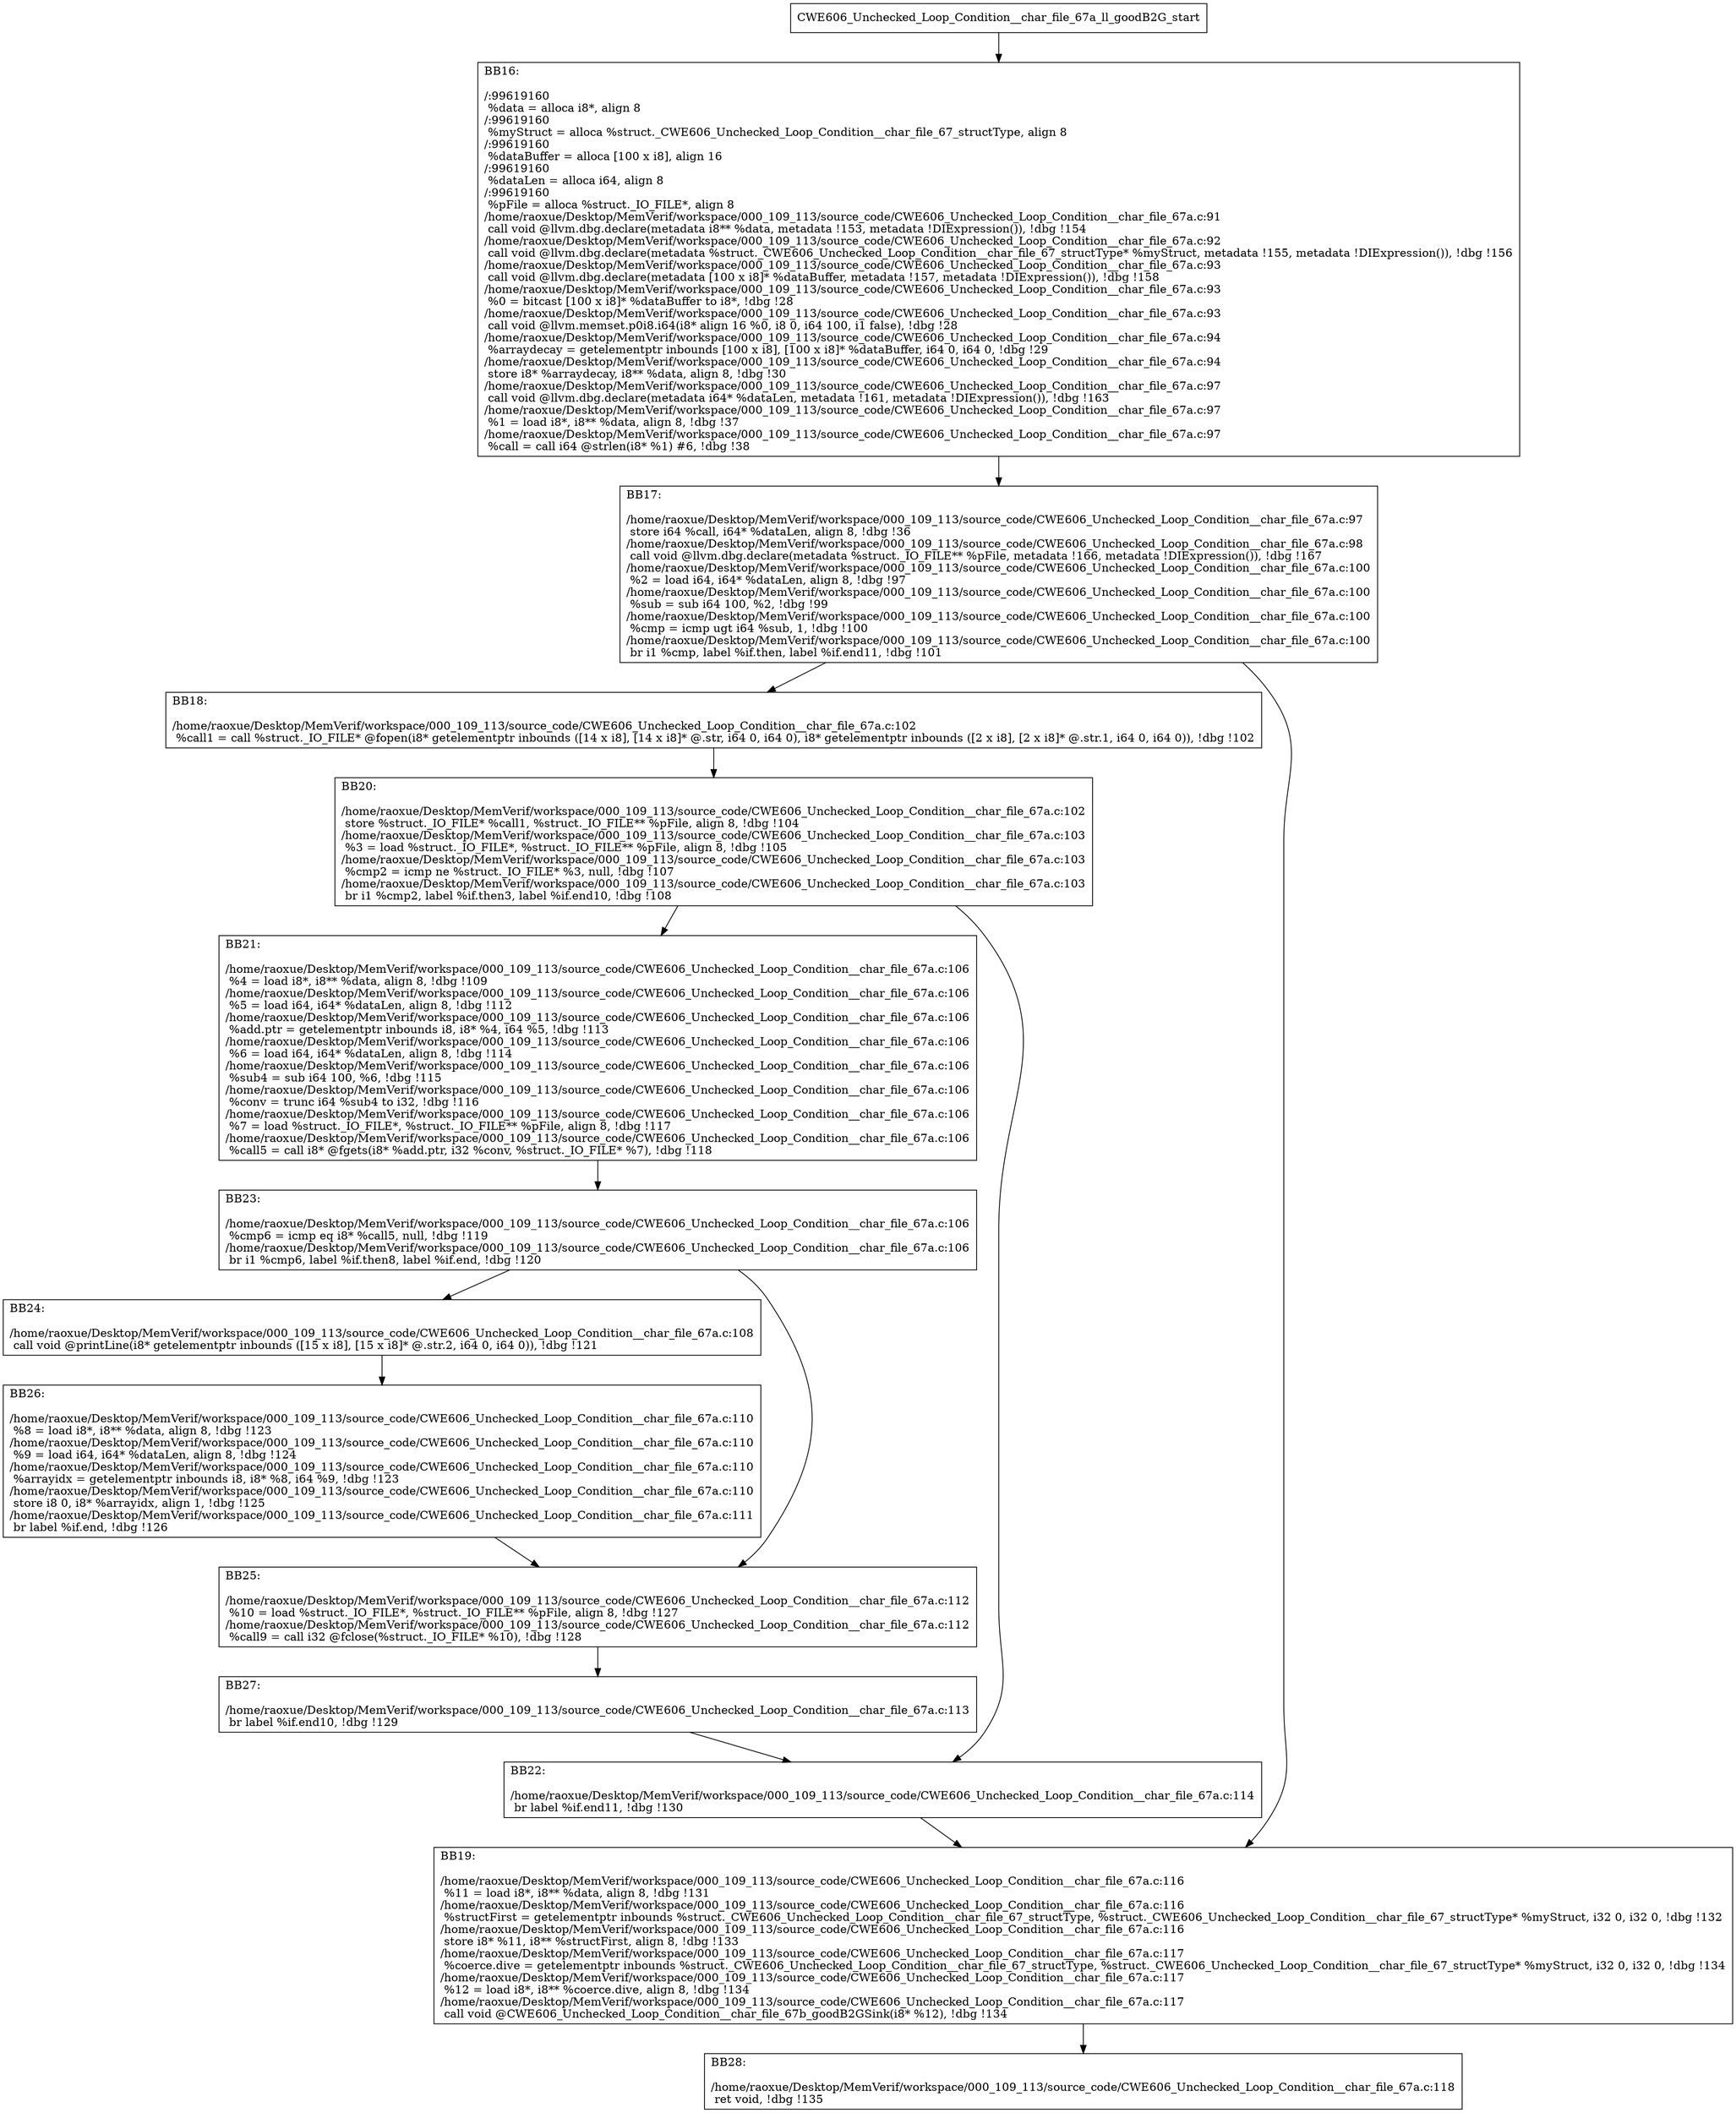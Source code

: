 digraph "CFG for'CWE606_Unchecked_Loop_Condition__char_file_67a_ll_goodB2G' function" {
	BBCWE606_Unchecked_Loop_Condition__char_file_67a_ll_goodB2G_start[shape=record,label="{CWE606_Unchecked_Loop_Condition__char_file_67a_ll_goodB2G_start}"];
	BBCWE606_Unchecked_Loop_Condition__char_file_67a_ll_goodB2G_start-> CWE606_Unchecked_Loop_Condition__char_file_67a_ll_goodB2GBB16;
	CWE606_Unchecked_Loop_Condition__char_file_67a_ll_goodB2GBB16 [shape=record, label="{BB16:\l\l/:99619160\l
  %data = alloca i8*, align 8\l
/:99619160\l
  %myStruct = alloca %struct._CWE606_Unchecked_Loop_Condition__char_file_67_structType, align 8\l
/:99619160\l
  %dataBuffer = alloca [100 x i8], align 16\l
/:99619160\l
  %dataLen = alloca i64, align 8\l
/:99619160\l
  %pFile = alloca %struct._IO_FILE*, align 8\l
/home/raoxue/Desktop/MemVerif/workspace/000_109_113/source_code/CWE606_Unchecked_Loop_Condition__char_file_67a.c:91\l
  call void @llvm.dbg.declare(metadata i8** %data, metadata !153, metadata !DIExpression()), !dbg !154\l
/home/raoxue/Desktop/MemVerif/workspace/000_109_113/source_code/CWE606_Unchecked_Loop_Condition__char_file_67a.c:92\l
  call void @llvm.dbg.declare(metadata %struct._CWE606_Unchecked_Loop_Condition__char_file_67_structType* %myStruct, metadata !155, metadata !DIExpression()), !dbg !156\l
/home/raoxue/Desktop/MemVerif/workspace/000_109_113/source_code/CWE606_Unchecked_Loop_Condition__char_file_67a.c:93\l
  call void @llvm.dbg.declare(metadata [100 x i8]* %dataBuffer, metadata !157, metadata !DIExpression()), !dbg !158\l
/home/raoxue/Desktop/MemVerif/workspace/000_109_113/source_code/CWE606_Unchecked_Loop_Condition__char_file_67a.c:93\l
  %0 = bitcast [100 x i8]* %dataBuffer to i8*, !dbg !28\l
/home/raoxue/Desktop/MemVerif/workspace/000_109_113/source_code/CWE606_Unchecked_Loop_Condition__char_file_67a.c:93\l
  call void @llvm.memset.p0i8.i64(i8* align 16 %0, i8 0, i64 100, i1 false), !dbg !28\l
/home/raoxue/Desktop/MemVerif/workspace/000_109_113/source_code/CWE606_Unchecked_Loop_Condition__char_file_67a.c:94\l
  %arraydecay = getelementptr inbounds [100 x i8], [100 x i8]* %dataBuffer, i64 0, i64 0, !dbg !29\l
/home/raoxue/Desktop/MemVerif/workspace/000_109_113/source_code/CWE606_Unchecked_Loop_Condition__char_file_67a.c:94\l
  store i8* %arraydecay, i8** %data, align 8, !dbg !30\l
/home/raoxue/Desktop/MemVerif/workspace/000_109_113/source_code/CWE606_Unchecked_Loop_Condition__char_file_67a.c:97\l
  call void @llvm.dbg.declare(metadata i64* %dataLen, metadata !161, metadata !DIExpression()), !dbg !163\l
/home/raoxue/Desktop/MemVerif/workspace/000_109_113/source_code/CWE606_Unchecked_Loop_Condition__char_file_67a.c:97\l
  %1 = load i8*, i8** %data, align 8, !dbg !37\l
/home/raoxue/Desktop/MemVerif/workspace/000_109_113/source_code/CWE606_Unchecked_Loop_Condition__char_file_67a.c:97\l
  %call = call i64 @strlen(i8* %1) #6, !dbg !38\l
}"];
	CWE606_Unchecked_Loop_Condition__char_file_67a_ll_goodB2GBB16-> CWE606_Unchecked_Loop_Condition__char_file_67a_ll_goodB2GBB17;
	CWE606_Unchecked_Loop_Condition__char_file_67a_ll_goodB2GBB17 [shape=record, label="{BB17:\l\l/home/raoxue/Desktop/MemVerif/workspace/000_109_113/source_code/CWE606_Unchecked_Loop_Condition__char_file_67a.c:97\l
  store i64 %call, i64* %dataLen, align 8, !dbg !36\l
/home/raoxue/Desktop/MemVerif/workspace/000_109_113/source_code/CWE606_Unchecked_Loop_Condition__char_file_67a.c:98\l
  call void @llvm.dbg.declare(metadata %struct._IO_FILE** %pFile, metadata !166, metadata !DIExpression()), !dbg !167\l
/home/raoxue/Desktop/MemVerif/workspace/000_109_113/source_code/CWE606_Unchecked_Loop_Condition__char_file_67a.c:100\l
  %2 = load i64, i64* %dataLen, align 8, !dbg !97\l
/home/raoxue/Desktop/MemVerif/workspace/000_109_113/source_code/CWE606_Unchecked_Loop_Condition__char_file_67a.c:100\l
  %sub = sub i64 100, %2, !dbg !99\l
/home/raoxue/Desktop/MemVerif/workspace/000_109_113/source_code/CWE606_Unchecked_Loop_Condition__char_file_67a.c:100\l
  %cmp = icmp ugt i64 %sub, 1, !dbg !100\l
/home/raoxue/Desktop/MemVerif/workspace/000_109_113/source_code/CWE606_Unchecked_Loop_Condition__char_file_67a.c:100\l
  br i1 %cmp, label %if.then, label %if.end11, !dbg !101\l
}"];
	CWE606_Unchecked_Loop_Condition__char_file_67a_ll_goodB2GBB17-> CWE606_Unchecked_Loop_Condition__char_file_67a_ll_goodB2GBB18;
	CWE606_Unchecked_Loop_Condition__char_file_67a_ll_goodB2GBB17-> CWE606_Unchecked_Loop_Condition__char_file_67a_ll_goodB2GBB19;
	CWE606_Unchecked_Loop_Condition__char_file_67a_ll_goodB2GBB18 [shape=record, label="{BB18:\l\l/home/raoxue/Desktop/MemVerif/workspace/000_109_113/source_code/CWE606_Unchecked_Loop_Condition__char_file_67a.c:102\l
  %call1 = call %struct._IO_FILE* @fopen(i8* getelementptr inbounds ([14 x i8], [14 x i8]* @.str, i64 0, i64 0), i8* getelementptr inbounds ([2 x i8], [2 x i8]* @.str.1, i64 0, i64 0)), !dbg !102\l
}"];
	CWE606_Unchecked_Loop_Condition__char_file_67a_ll_goodB2GBB18-> CWE606_Unchecked_Loop_Condition__char_file_67a_ll_goodB2GBB20;
	CWE606_Unchecked_Loop_Condition__char_file_67a_ll_goodB2GBB20 [shape=record, label="{BB20:\l\l/home/raoxue/Desktop/MemVerif/workspace/000_109_113/source_code/CWE606_Unchecked_Loop_Condition__char_file_67a.c:102\l
  store %struct._IO_FILE* %call1, %struct._IO_FILE** %pFile, align 8, !dbg !104\l
/home/raoxue/Desktop/MemVerif/workspace/000_109_113/source_code/CWE606_Unchecked_Loop_Condition__char_file_67a.c:103\l
  %3 = load %struct._IO_FILE*, %struct._IO_FILE** %pFile, align 8, !dbg !105\l
/home/raoxue/Desktop/MemVerif/workspace/000_109_113/source_code/CWE606_Unchecked_Loop_Condition__char_file_67a.c:103\l
  %cmp2 = icmp ne %struct._IO_FILE* %3, null, !dbg !107\l
/home/raoxue/Desktop/MemVerif/workspace/000_109_113/source_code/CWE606_Unchecked_Loop_Condition__char_file_67a.c:103\l
  br i1 %cmp2, label %if.then3, label %if.end10, !dbg !108\l
}"];
	CWE606_Unchecked_Loop_Condition__char_file_67a_ll_goodB2GBB20-> CWE606_Unchecked_Loop_Condition__char_file_67a_ll_goodB2GBB21;
	CWE606_Unchecked_Loop_Condition__char_file_67a_ll_goodB2GBB20-> CWE606_Unchecked_Loop_Condition__char_file_67a_ll_goodB2GBB22;
	CWE606_Unchecked_Loop_Condition__char_file_67a_ll_goodB2GBB21 [shape=record, label="{BB21:\l\l/home/raoxue/Desktop/MemVerif/workspace/000_109_113/source_code/CWE606_Unchecked_Loop_Condition__char_file_67a.c:106\l
  %4 = load i8*, i8** %data, align 8, !dbg !109\l
/home/raoxue/Desktop/MemVerif/workspace/000_109_113/source_code/CWE606_Unchecked_Loop_Condition__char_file_67a.c:106\l
  %5 = load i64, i64* %dataLen, align 8, !dbg !112\l
/home/raoxue/Desktop/MemVerif/workspace/000_109_113/source_code/CWE606_Unchecked_Loop_Condition__char_file_67a.c:106\l
  %add.ptr = getelementptr inbounds i8, i8* %4, i64 %5, !dbg !113\l
/home/raoxue/Desktop/MemVerif/workspace/000_109_113/source_code/CWE606_Unchecked_Loop_Condition__char_file_67a.c:106\l
  %6 = load i64, i64* %dataLen, align 8, !dbg !114\l
/home/raoxue/Desktop/MemVerif/workspace/000_109_113/source_code/CWE606_Unchecked_Loop_Condition__char_file_67a.c:106\l
  %sub4 = sub i64 100, %6, !dbg !115\l
/home/raoxue/Desktop/MemVerif/workspace/000_109_113/source_code/CWE606_Unchecked_Loop_Condition__char_file_67a.c:106\l
  %conv = trunc i64 %sub4 to i32, !dbg !116\l
/home/raoxue/Desktop/MemVerif/workspace/000_109_113/source_code/CWE606_Unchecked_Loop_Condition__char_file_67a.c:106\l
  %7 = load %struct._IO_FILE*, %struct._IO_FILE** %pFile, align 8, !dbg !117\l
/home/raoxue/Desktop/MemVerif/workspace/000_109_113/source_code/CWE606_Unchecked_Loop_Condition__char_file_67a.c:106\l
  %call5 = call i8* @fgets(i8* %add.ptr, i32 %conv, %struct._IO_FILE* %7), !dbg !118\l
}"];
	CWE606_Unchecked_Loop_Condition__char_file_67a_ll_goodB2GBB21-> CWE606_Unchecked_Loop_Condition__char_file_67a_ll_goodB2GBB23;
	CWE606_Unchecked_Loop_Condition__char_file_67a_ll_goodB2GBB23 [shape=record, label="{BB23:\l\l/home/raoxue/Desktop/MemVerif/workspace/000_109_113/source_code/CWE606_Unchecked_Loop_Condition__char_file_67a.c:106\l
  %cmp6 = icmp eq i8* %call5, null, !dbg !119\l
/home/raoxue/Desktop/MemVerif/workspace/000_109_113/source_code/CWE606_Unchecked_Loop_Condition__char_file_67a.c:106\l
  br i1 %cmp6, label %if.then8, label %if.end, !dbg !120\l
}"];
	CWE606_Unchecked_Loop_Condition__char_file_67a_ll_goodB2GBB23-> CWE606_Unchecked_Loop_Condition__char_file_67a_ll_goodB2GBB24;
	CWE606_Unchecked_Loop_Condition__char_file_67a_ll_goodB2GBB23-> CWE606_Unchecked_Loop_Condition__char_file_67a_ll_goodB2GBB25;
	CWE606_Unchecked_Loop_Condition__char_file_67a_ll_goodB2GBB24 [shape=record, label="{BB24:\l\l/home/raoxue/Desktop/MemVerif/workspace/000_109_113/source_code/CWE606_Unchecked_Loop_Condition__char_file_67a.c:108\l
  call void @printLine(i8* getelementptr inbounds ([15 x i8], [15 x i8]* @.str.2, i64 0, i64 0)), !dbg !121\l
}"];
	CWE606_Unchecked_Loop_Condition__char_file_67a_ll_goodB2GBB24-> CWE606_Unchecked_Loop_Condition__char_file_67a_ll_goodB2GBB26;
	CWE606_Unchecked_Loop_Condition__char_file_67a_ll_goodB2GBB26 [shape=record, label="{BB26:\l\l/home/raoxue/Desktop/MemVerif/workspace/000_109_113/source_code/CWE606_Unchecked_Loop_Condition__char_file_67a.c:110\l
  %8 = load i8*, i8** %data, align 8, !dbg !123\l
/home/raoxue/Desktop/MemVerif/workspace/000_109_113/source_code/CWE606_Unchecked_Loop_Condition__char_file_67a.c:110\l
  %9 = load i64, i64* %dataLen, align 8, !dbg !124\l
/home/raoxue/Desktop/MemVerif/workspace/000_109_113/source_code/CWE606_Unchecked_Loop_Condition__char_file_67a.c:110\l
  %arrayidx = getelementptr inbounds i8, i8* %8, i64 %9, !dbg !123\l
/home/raoxue/Desktop/MemVerif/workspace/000_109_113/source_code/CWE606_Unchecked_Loop_Condition__char_file_67a.c:110\l
  store i8 0, i8* %arrayidx, align 1, !dbg !125\l
/home/raoxue/Desktop/MemVerif/workspace/000_109_113/source_code/CWE606_Unchecked_Loop_Condition__char_file_67a.c:111\l
  br label %if.end, !dbg !126\l
}"];
	CWE606_Unchecked_Loop_Condition__char_file_67a_ll_goodB2GBB26-> CWE606_Unchecked_Loop_Condition__char_file_67a_ll_goodB2GBB25;
	CWE606_Unchecked_Loop_Condition__char_file_67a_ll_goodB2GBB25 [shape=record, label="{BB25:\l\l/home/raoxue/Desktop/MemVerif/workspace/000_109_113/source_code/CWE606_Unchecked_Loop_Condition__char_file_67a.c:112\l
  %10 = load %struct._IO_FILE*, %struct._IO_FILE** %pFile, align 8, !dbg !127\l
/home/raoxue/Desktop/MemVerif/workspace/000_109_113/source_code/CWE606_Unchecked_Loop_Condition__char_file_67a.c:112\l
  %call9 = call i32 @fclose(%struct._IO_FILE* %10), !dbg !128\l
}"];
	CWE606_Unchecked_Loop_Condition__char_file_67a_ll_goodB2GBB25-> CWE606_Unchecked_Loop_Condition__char_file_67a_ll_goodB2GBB27;
	CWE606_Unchecked_Loop_Condition__char_file_67a_ll_goodB2GBB27 [shape=record, label="{BB27:\l\l/home/raoxue/Desktop/MemVerif/workspace/000_109_113/source_code/CWE606_Unchecked_Loop_Condition__char_file_67a.c:113\l
  br label %if.end10, !dbg !129\l
}"];
	CWE606_Unchecked_Loop_Condition__char_file_67a_ll_goodB2GBB27-> CWE606_Unchecked_Loop_Condition__char_file_67a_ll_goodB2GBB22;
	CWE606_Unchecked_Loop_Condition__char_file_67a_ll_goodB2GBB22 [shape=record, label="{BB22:\l\l/home/raoxue/Desktop/MemVerif/workspace/000_109_113/source_code/CWE606_Unchecked_Loop_Condition__char_file_67a.c:114\l
  br label %if.end11, !dbg !130\l
}"];
	CWE606_Unchecked_Loop_Condition__char_file_67a_ll_goodB2GBB22-> CWE606_Unchecked_Loop_Condition__char_file_67a_ll_goodB2GBB19;
	CWE606_Unchecked_Loop_Condition__char_file_67a_ll_goodB2GBB19 [shape=record, label="{BB19:\l\l/home/raoxue/Desktop/MemVerif/workspace/000_109_113/source_code/CWE606_Unchecked_Loop_Condition__char_file_67a.c:116\l
  %11 = load i8*, i8** %data, align 8, !dbg !131\l
/home/raoxue/Desktop/MemVerif/workspace/000_109_113/source_code/CWE606_Unchecked_Loop_Condition__char_file_67a.c:116\l
  %structFirst = getelementptr inbounds %struct._CWE606_Unchecked_Loop_Condition__char_file_67_structType, %struct._CWE606_Unchecked_Loop_Condition__char_file_67_structType* %myStruct, i32 0, i32 0, !dbg !132\l
/home/raoxue/Desktop/MemVerif/workspace/000_109_113/source_code/CWE606_Unchecked_Loop_Condition__char_file_67a.c:116\l
  store i8* %11, i8** %structFirst, align 8, !dbg !133\l
/home/raoxue/Desktop/MemVerif/workspace/000_109_113/source_code/CWE606_Unchecked_Loop_Condition__char_file_67a.c:117\l
  %coerce.dive = getelementptr inbounds %struct._CWE606_Unchecked_Loop_Condition__char_file_67_structType, %struct._CWE606_Unchecked_Loop_Condition__char_file_67_structType* %myStruct, i32 0, i32 0, !dbg !134\l
/home/raoxue/Desktop/MemVerif/workspace/000_109_113/source_code/CWE606_Unchecked_Loop_Condition__char_file_67a.c:117\l
  %12 = load i8*, i8** %coerce.dive, align 8, !dbg !134\l
/home/raoxue/Desktop/MemVerif/workspace/000_109_113/source_code/CWE606_Unchecked_Loop_Condition__char_file_67a.c:117\l
  call void @CWE606_Unchecked_Loop_Condition__char_file_67b_goodB2GSink(i8* %12), !dbg !134\l
}"];
	CWE606_Unchecked_Loop_Condition__char_file_67a_ll_goodB2GBB19-> CWE606_Unchecked_Loop_Condition__char_file_67a_ll_goodB2GBB28;
	CWE606_Unchecked_Loop_Condition__char_file_67a_ll_goodB2GBB28 [shape=record, label="{BB28:\l\l/home/raoxue/Desktop/MemVerif/workspace/000_109_113/source_code/CWE606_Unchecked_Loop_Condition__char_file_67a.c:118\l
  ret void, !dbg !135\l
}"];
}
